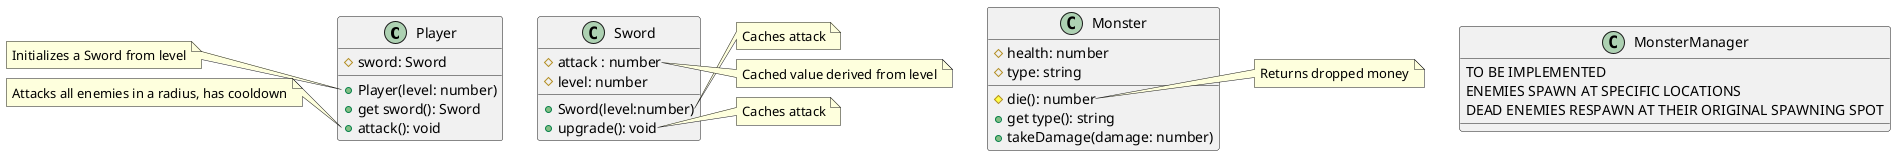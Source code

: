 @startuml Version 0.2.0

class Player {
    # sword: Sword
    + Player(level: number) 
    + get sword(): Sword
    + attack(): void
}

note left of Player::Player
    Initializes a Sword from level
end note

note left of Player::attack
    Attacks all enemies in a radius, has cooldown
end note

class Sword {
    # attack : number
    # level: number
    + Sword(level:number)
    + upgrade(): void
}

note right of Sword::Sword
    Caches attack
end note

note right of Sword::attack
    Cached value derived from level
end note

note right of Sword::upgrade
    Caches attack
end note

class Monster {
    # health: number
    # type: string
    # die(): number
    + get type(): string
    + takeDamage(damage: number)
}

note right of Monster::die
    Returns dropped money
end note

class MonsterManager {
    TO BE IMPLEMENTED
    ENEMIES SPAWN AT SPECIFIC LOCATIONS
    DEAD ENEMIES RESPAWN AT THEIR ORIGINAL SPAWNING SPOT
}

@enduml




- Monster sprites spawn at fixed spots on the terrain
- Attack system
    - Player has sword
        - sword has attack attribute that depends on its level
    - Monsters have health
    - Player can hit configurable key to attack, default Left Click
        - Cooldown until possibility to attack again
        - Attack area is circle around the player
        - If monster is in attack area when player attacks it takes damage equal to the attack of the player
            - When monster health goes to zero it disappears
